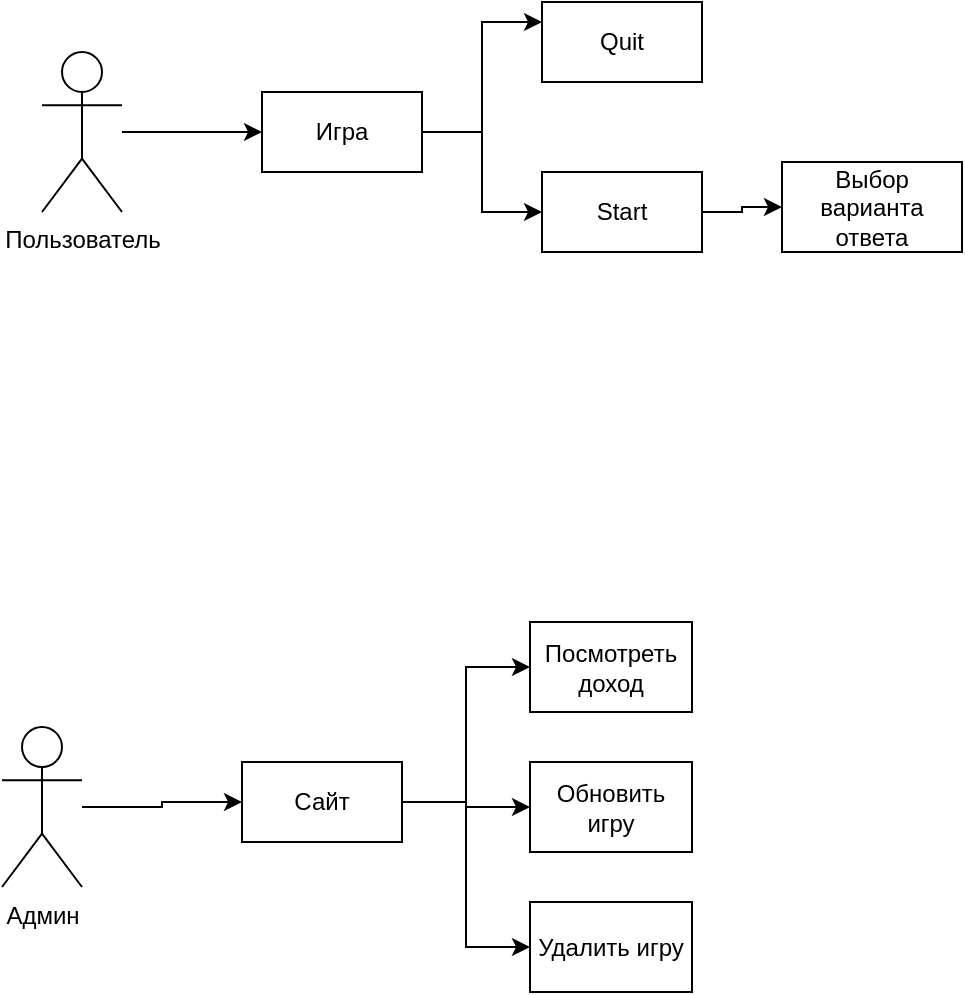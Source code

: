 <mxfile version="24.8.3">
  <diagram id="C5RBs43oDa-KdzZeNtuy" name="Page-1">
    <mxGraphModel dx="1434" dy="761" grid="1" gridSize="10" guides="1" tooltips="1" connect="1" arrows="1" fold="1" page="1" pageScale="1" pageWidth="827" pageHeight="1169" math="0" shadow="0">
      <root>
        <mxCell id="WIyWlLk6GJQsqaUBKTNV-0" />
        <mxCell id="WIyWlLk6GJQsqaUBKTNV-1" parent="WIyWlLk6GJQsqaUBKTNV-0" />
        <mxCell id="GO2oGvUiHbO4RzGwW6JE-1" style="edgeStyle=orthogonalEdgeStyle;rounded=0;orthogonalLoop=1;jettySize=auto;html=1;" edge="1" parent="WIyWlLk6GJQsqaUBKTNV-1" source="GO2oGvUiHbO4RzGwW6JE-3" target="GO2oGvUiHbO4RzGwW6JE-7">
          <mxGeometry relative="1" as="geometry" />
        </mxCell>
        <mxCell id="GO2oGvUiHbO4RzGwW6JE-3" value="Пользователь" style="shape=umlActor;verticalLabelPosition=bottom;verticalAlign=top;html=1;outlineConnect=0;" vertex="1" parent="WIyWlLk6GJQsqaUBKTNV-1">
          <mxGeometry x="150" y="275" width="40" height="80" as="geometry" />
        </mxCell>
        <mxCell id="GO2oGvUiHbO4RzGwW6JE-34" style="edgeStyle=orthogonalEdgeStyle;rounded=0;orthogonalLoop=1;jettySize=auto;html=1;" edge="1" parent="WIyWlLk6GJQsqaUBKTNV-1" source="GO2oGvUiHbO4RzGwW6JE-7" target="GO2oGvUiHbO4RzGwW6JE-33">
          <mxGeometry relative="1" as="geometry" />
        </mxCell>
        <mxCell id="GO2oGvUiHbO4RzGwW6JE-37" style="edgeStyle=orthogonalEdgeStyle;rounded=0;orthogonalLoop=1;jettySize=auto;html=1;entryX=0;entryY=0.25;entryDx=0;entryDy=0;" edge="1" parent="WIyWlLk6GJQsqaUBKTNV-1" source="GO2oGvUiHbO4RzGwW6JE-7" target="GO2oGvUiHbO4RzGwW6JE-36">
          <mxGeometry relative="1" as="geometry" />
        </mxCell>
        <mxCell id="GO2oGvUiHbO4RzGwW6JE-7" value="Игра" style="rounded=0;whiteSpace=wrap;html=1;" vertex="1" parent="WIyWlLk6GJQsqaUBKTNV-1">
          <mxGeometry x="260" y="295" width="80" height="40" as="geometry" />
        </mxCell>
        <mxCell id="GO2oGvUiHbO4RzGwW6JE-16" style="edgeStyle=orthogonalEdgeStyle;rounded=0;orthogonalLoop=1;jettySize=auto;html=1;" edge="1" parent="WIyWlLk6GJQsqaUBKTNV-1" source="GO2oGvUiHbO4RzGwW6JE-18" target="GO2oGvUiHbO4RzGwW6JE-24">
          <mxGeometry relative="1" as="geometry" />
        </mxCell>
        <mxCell id="GO2oGvUiHbO4RzGwW6JE-18" value="Админ" style="shape=umlActor;verticalLabelPosition=bottom;verticalAlign=top;html=1;outlineConnect=0;" vertex="1" parent="WIyWlLk6GJQsqaUBKTNV-1">
          <mxGeometry x="130" y="612.5" width="40" height="80" as="geometry" />
        </mxCell>
        <mxCell id="GO2oGvUiHbO4RzGwW6JE-23" style="edgeStyle=orthogonalEdgeStyle;rounded=0;orthogonalLoop=1;jettySize=auto;html=1;entryX=0;entryY=0.5;entryDx=0;entryDy=0;" edge="1" parent="WIyWlLk6GJQsqaUBKTNV-1" source="GO2oGvUiHbO4RzGwW6JE-24" target="GO2oGvUiHbO4RzGwW6JE-26">
          <mxGeometry relative="1" as="geometry" />
        </mxCell>
        <mxCell id="GO2oGvUiHbO4RzGwW6JE-43" style="edgeStyle=orthogonalEdgeStyle;rounded=0;orthogonalLoop=1;jettySize=auto;html=1;" edge="1" parent="WIyWlLk6GJQsqaUBKTNV-1" source="GO2oGvUiHbO4RzGwW6JE-24" target="GO2oGvUiHbO4RzGwW6JE-41">
          <mxGeometry relative="1" as="geometry" />
        </mxCell>
        <mxCell id="GO2oGvUiHbO4RzGwW6JE-45" style="edgeStyle=orthogonalEdgeStyle;rounded=0;orthogonalLoop=1;jettySize=auto;html=1;entryX=0;entryY=0.5;entryDx=0;entryDy=0;" edge="1" parent="WIyWlLk6GJQsqaUBKTNV-1" source="GO2oGvUiHbO4RzGwW6JE-24" target="GO2oGvUiHbO4RzGwW6JE-44">
          <mxGeometry relative="1" as="geometry" />
        </mxCell>
        <mxCell id="GO2oGvUiHbO4RzGwW6JE-24" value="Сайт" style="rounded=0;whiteSpace=wrap;html=1;" vertex="1" parent="WIyWlLk6GJQsqaUBKTNV-1">
          <mxGeometry x="250" y="630" width="80" height="40" as="geometry" />
        </mxCell>
        <mxCell id="GO2oGvUiHbO4RzGwW6JE-26" value="Удалить игру" style="rounded=0;whiteSpace=wrap;html=1;" vertex="1" parent="WIyWlLk6GJQsqaUBKTNV-1">
          <mxGeometry x="394" y="700" width="81" height="45" as="geometry" />
        </mxCell>
        <mxCell id="GO2oGvUiHbO4RzGwW6JE-40" style="edgeStyle=orthogonalEdgeStyle;rounded=0;orthogonalLoop=1;jettySize=auto;html=1;" edge="1" parent="WIyWlLk6GJQsqaUBKTNV-1" source="GO2oGvUiHbO4RzGwW6JE-33" target="GO2oGvUiHbO4RzGwW6JE-39">
          <mxGeometry relative="1" as="geometry" />
        </mxCell>
        <mxCell id="GO2oGvUiHbO4RzGwW6JE-33" value="Start" style="rounded=0;whiteSpace=wrap;html=1;" vertex="1" parent="WIyWlLk6GJQsqaUBKTNV-1">
          <mxGeometry x="400" y="335" width="80" height="40" as="geometry" />
        </mxCell>
        <mxCell id="GO2oGvUiHbO4RzGwW6JE-36" value="Quit" style="rounded=0;whiteSpace=wrap;html=1;" vertex="1" parent="WIyWlLk6GJQsqaUBKTNV-1">
          <mxGeometry x="400" y="250" width="80" height="40" as="geometry" />
        </mxCell>
        <mxCell id="GO2oGvUiHbO4RzGwW6JE-39" value="Выбор варианта ответа" style="rounded=0;whiteSpace=wrap;html=1;" vertex="1" parent="WIyWlLk6GJQsqaUBKTNV-1">
          <mxGeometry x="520" y="330" width="90" height="45" as="geometry" />
        </mxCell>
        <mxCell id="GO2oGvUiHbO4RzGwW6JE-41" value="Обновить игру" style="rounded=0;whiteSpace=wrap;html=1;" vertex="1" parent="WIyWlLk6GJQsqaUBKTNV-1">
          <mxGeometry x="394" y="630" width="81" height="45" as="geometry" />
        </mxCell>
        <mxCell id="GO2oGvUiHbO4RzGwW6JE-44" value="Посмотреть доход" style="rounded=0;whiteSpace=wrap;html=1;" vertex="1" parent="WIyWlLk6GJQsqaUBKTNV-1">
          <mxGeometry x="394" y="560" width="81" height="45" as="geometry" />
        </mxCell>
      </root>
    </mxGraphModel>
  </diagram>
</mxfile>
